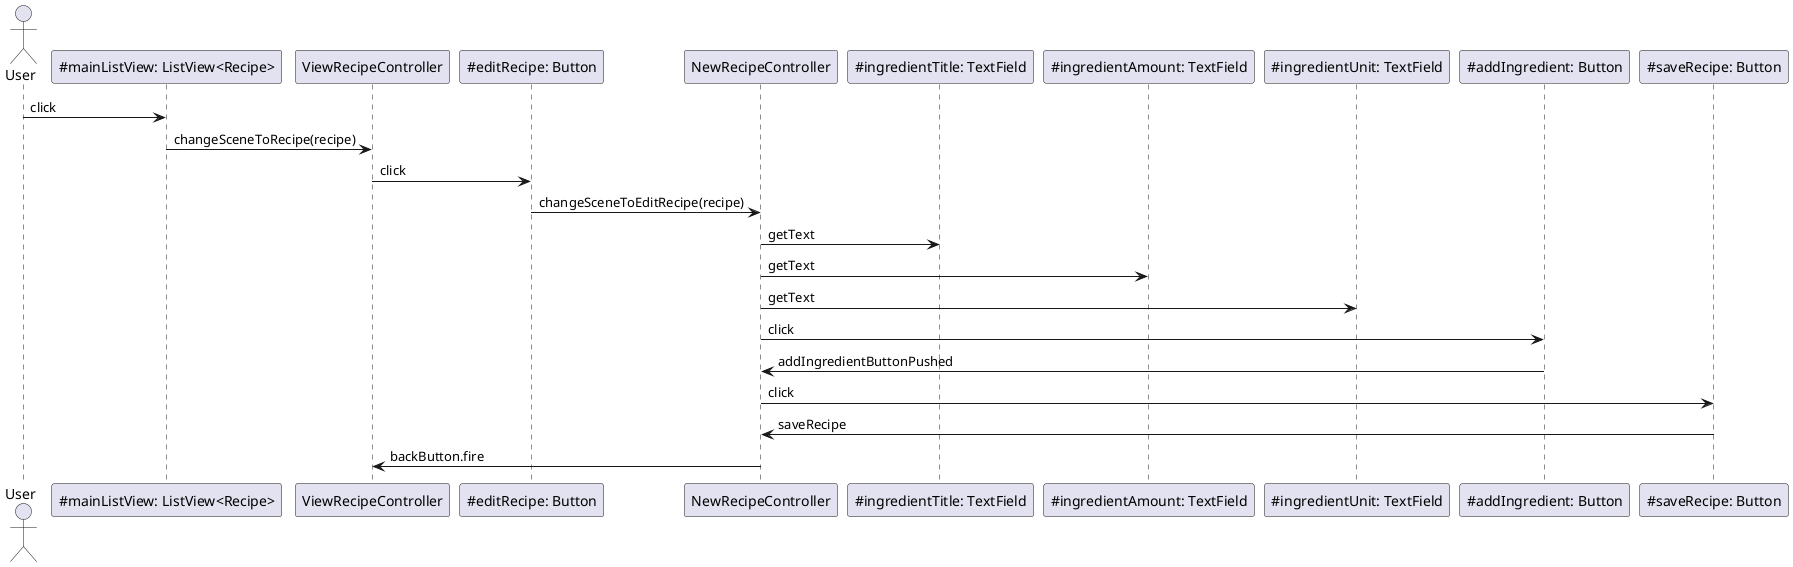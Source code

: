 @startuml
actor User
User -> "~#mainListView: ListView<Recipe>" as mainListView: click
mainListView -> ViewRecipeController: changeSceneToRecipe(recipe)
ViewRecipeController -> "~#editRecipe: Button" as editRecipe: click
editRecipe -> NewRecipeController: changeSceneToEditRecipe(recipe)
NewRecipeController -> "~#ingredientTitle: TextField" as ingredientTitle: getText
NewRecipeController -> "~#ingredientAmount: TextField" as ingredientAmount: getText
NewRecipeController -> "~#ingredientUnit: TextField" as ingredientUnit: getText
NewRecipeController -> "~#addIngredient: Button" as addIngredient: click
addIngredient -> NewRecipeController: addIngredientButtonPushed
NewRecipeController -> "~#saveRecipe: Button" as saveRecipe: click
saveRecipe -> NewRecipeController: saveRecipe
NewRecipeController -> ViewRecipeController: backButton.fire
@enduml